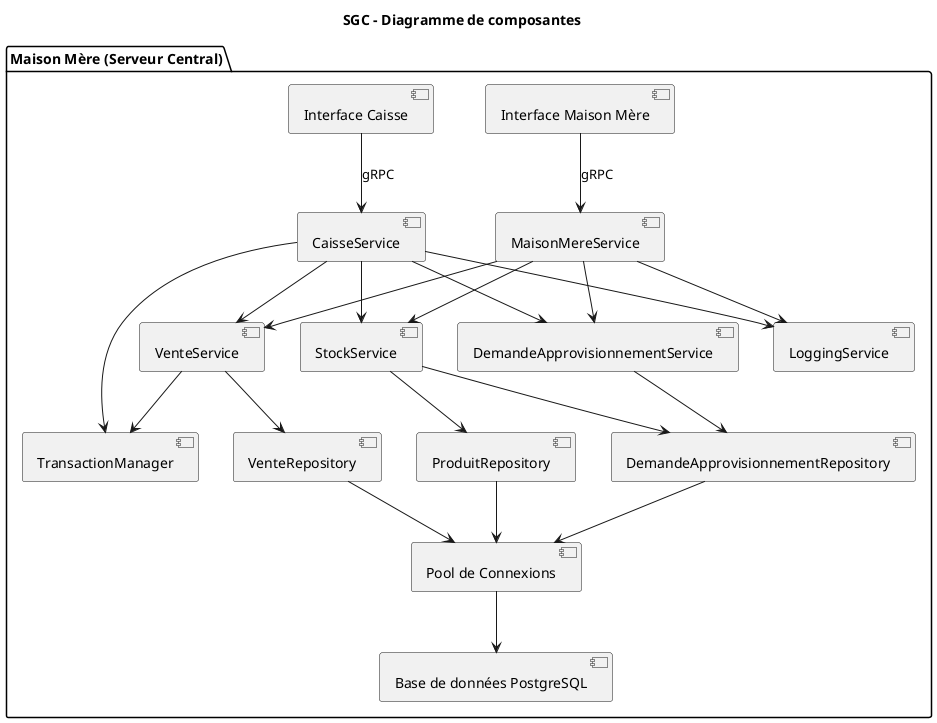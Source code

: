 @startuml
title SGC – Diagramme de composantes

package "Maison Mère (Serveur Central)" {
  [Interface Caisse] --> [CaisseService] : gRPC
  [Interface Maison Mère] --> [MaisonMereService] : gRPC

  [CaisseService] --> [StockService]
  [CaisseService] --> [VenteService]
  [CaisseService] --> [DemandeApprovisionnementService]
  [CaisseService] --> [TransactionManager]
  [CaisseService] --> [LoggingService]
  
  [MaisonMereService] --> [DemandeApprovisionnementService]
  [MaisonMereService] --> [VenteService]
  [MaisonMereService] --> [StockService]
  [MaisonMereService] --> [LoggingService]

  [StockService] --> [ProduitRepository]
  [StockService] --> [DemandeApprovisionnementRepository]

  [VenteService] --> [VenteRepository]
  [VenteService] --> [TransactionManager]

  [DemandeApprovisionnementService] --> [DemandeApprovisionnementRepository]

  [ProduitRepository] --> [Pool de Connexions]
  [VenteRepository] --> [Pool de Connexions]
  [DemandeApprovisionnementRepository] --> [Pool de Connexions]

  [Pool de Connexions] --> [Base de données PostgreSQL]
}

@enduml
